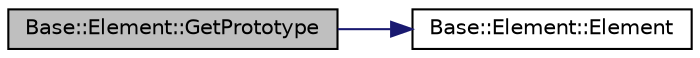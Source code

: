 digraph "Base::Element::GetPrototype"
{
  edge [fontname="Helvetica",fontsize="10",labelfontname="Helvetica",labelfontsize="10"];
  node [fontname="Helvetica",fontsize="10",shape=record];
  rankdir="LR";
  Node1 [label="Base::Element::GetPrototype",height=0.2,width=0.4,color="black", fillcolor="grey75", style="filled" fontcolor="black"];
  Node1 -> Node2 [color="midnightblue",fontsize="10",style="solid",fontname="Helvetica"];
  Node2 [label="Base::Element::Element",height=0.2,width=0.4,color="black", fillcolor="white", style="filled",URL="$classBase_1_1Element.html#ab5bc75ed3c33b012edf269ea9709817c"];
}
